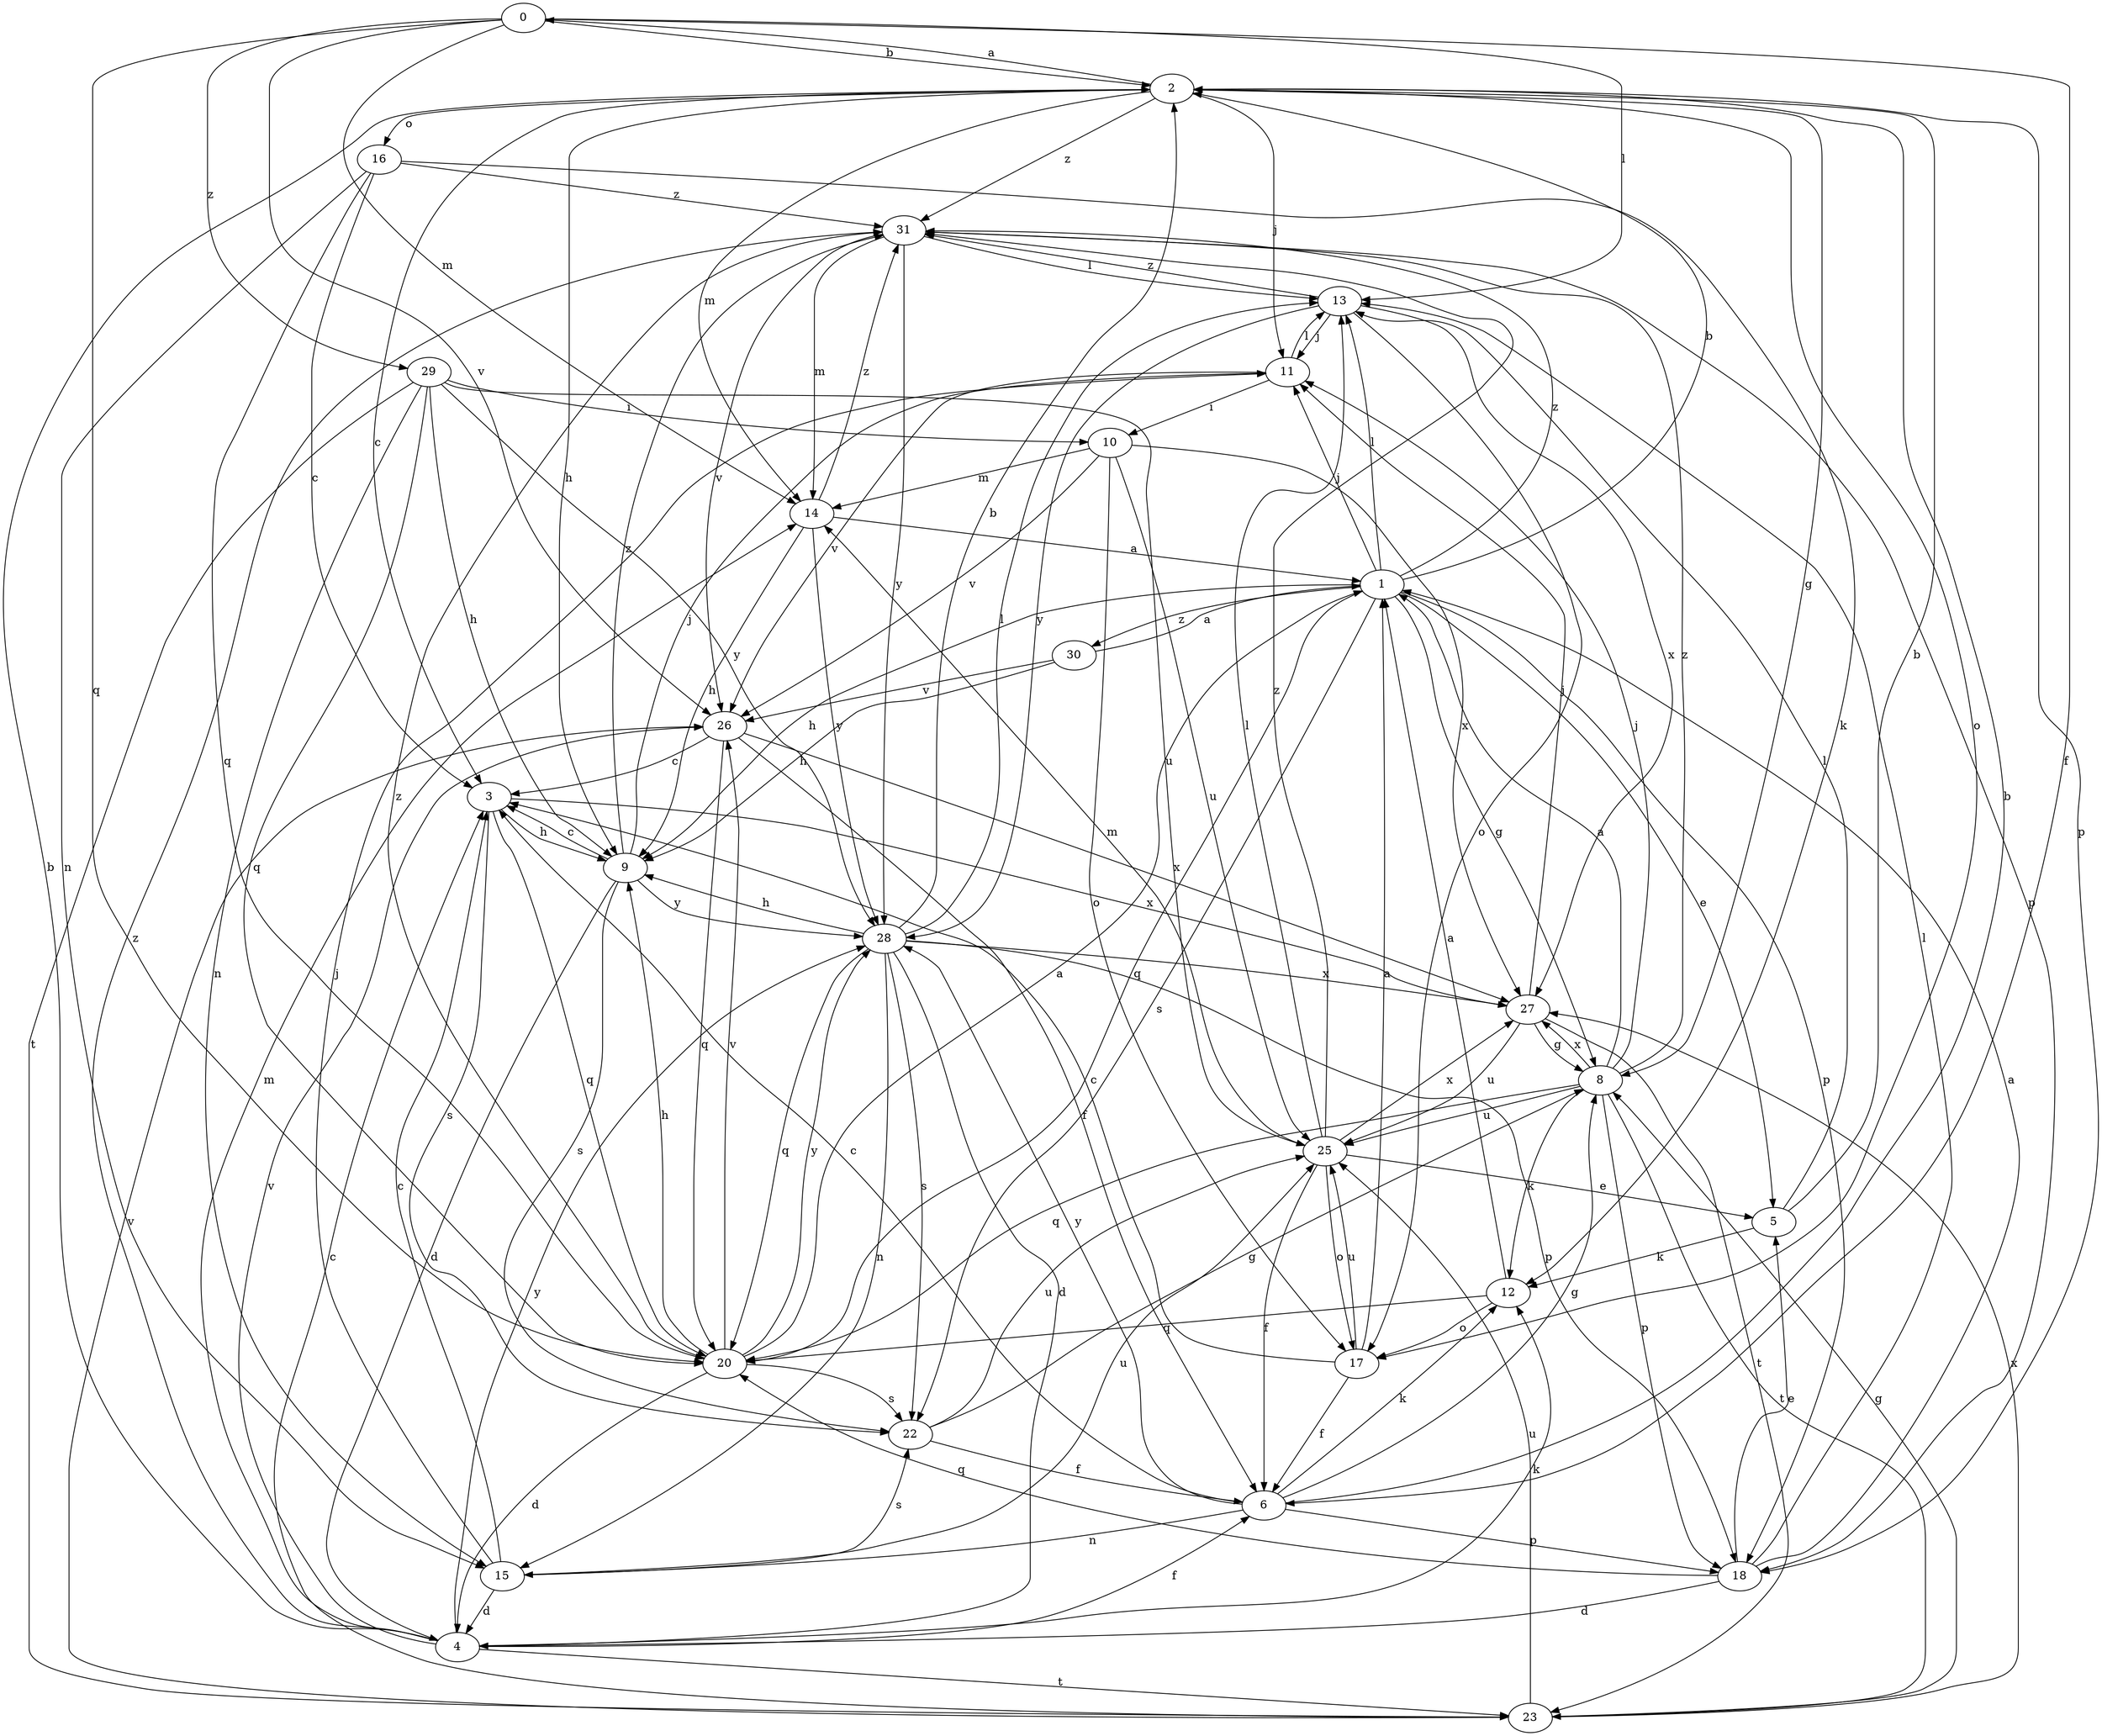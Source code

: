 strict digraph  {
0;
1;
2;
3;
4;
5;
6;
8;
9;
10;
11;
12;
13;
14;
15;
16;
17;
18;
20;
22;
23;
25;
26;
27;
28;
29;
30;
31;
0 -> 2  [label=b];
0 -> 6  [label=f];
0 -> 13  [label=l];
0 -> 14  [label=m];
0 -> 20  [label=q];
0 -> 26  [label=v];
0 -> 29  [label=z];
1 -> 2  [label=b];
1 -> 5  [label=e];
1 -> 8  [label=g];
1 -> 9  [label=h];
1 -> 11  [label=j];
1 -> 13  [label=l];
1 -> 18  [label=p];
1 -> 20  [label=q];
1 -> 22  [label=s];
1 -> 30  [label=z];
1 -> 31  [label=z];
2 -> 0  [label=a];
2 -> 3  [label=c];
2 -> 8  [label=g];
2 -> 9  [label=h];
2 -> 11  [label=j];
2 -> 14  [label=m];
2 -> 16  [label=o];
2 -> 17  [label=o];
2 -> 18  [label=p];
2 -> 31  [label=z];
3 -> 9  [label=h];
3 -> 20  [label=q];
3 -> 22  [label=s];
3 -> 27  [label=x];
4 -> 2  [label=b];
4 -> 6  [label=f];
4 -> 12  [label=k];
4 -> 14  [label=m];
4 -> 23  [label=t];
4 -> 26  [label=v];
4 -> 28  [label=y];
4 -> 31  [label=z];
5 -> 2  [label=b];
5 -> 12  [label=k];
5 -> 13  [label=l];
6 -> 2  [label=b];
6 -> 3  [label=c];
6 -> 8  [label=g];
6 -> 12  [label=k];
6 -> 15  [label=n];
6 -> 18  [label=p];
6 -> 28  [label=y];
8 -> 1  [label=a];
8 -> 11  [label=j];
8 -> 12  [label=k];
8 -> 18  [label=p];
8 -> 20  [label=q];
8 -> 23  [label=t];
8 -> 25  [label=u];
8 -> 27  [label=x];
8 -> 31  [label=z];
9 -> 3  [label=c];
9 -> 4  [label=d];
9 -> 11  [label=j];
9 -> 22  [label=s];
9 -> 28  [label=y];
9 -> 31  [label=z];
10 -> 14  [label=m];
10 -> 17  [label=o];
10 -> 25  [label=u];
10 -> 26  [label=v];
10 -> 27  [label=x];
11 -> 10  [label=i];
11 -> 13  [label=l];
11 -> 26  [label=v];
12 -> 1  [label=a];
12 -> 17  [label=o];
12 -> 20  [label=q];
13 -> 11  [label=j];
13 -> 17  [label=o];
13 -> 27  [label=x];
13 -> 28  [label=y];
13 -> 31  [label=z];
14 -> 1  [label=a];
14 -> 9  [label=h];
14 -> 28  [label=y];
14 -> 31  [label=z];
15 -> 3  [label=c];
15 -> 4  [label=d];
15 -> 11  [label=j];
15 -> 22  [label=s];
15 -> 25  [label=u];
16 -> 3  [label=c];
16 -> 12  [label=k];
16 -> 15  [label=n];
16 -> 20  [label=q];
16 -> 31  [label=z];
17 -> 1  [label=a];
17 -> 3  [label=c];
17 -> 6  [label=f];
17 -> 25  [label=u];
18 -> 1  [label=a];
18 -> 4  [label=d];
18 -> 5  [label=e];
18 -> 13  [label=l];
18 -> 20  [label=q];
20 -> 1  [label=a];
20 -> 4  [label=d];
20 -> 9  [label=h];
20 -> 22  [label=s];
20 -> 26  [label=v];
20 -> 28  [label=y];
20 -> 31  [label=z];
22 -> 6  [label=f];
22 -> 8  [label=g];
22 -> 25  [label=u];
23 -> 3  [label=c];
23 -> 8  [label=g];
23 -> 25  [label=u];
23 -> 26  [label=v];
23 -> 27  [label=x];
25 -> 5  [label=e];
25 -> 6  [label=f];
25 -> 13  [label=l];
25 -> 14  [label=m];
25 -> 17  [label=o];
25 -> 27  [label=x];
25 -> 31  [label=z];
26 -> 3  [label=c];
26 -> 6  [label=f];
26 -> 20  [label=q];
26 -> 27  [label=x];
27 -> 8  [label=g];
27 -> 11  [label=j];
27 -> 23  [label=t];
27 -> 25  [label=u];
28 -> 2  [label=b];
28 -> 4  [label=d];
28 -> 9  [label=h];
28 -> 13  [label=l];
28 -> 15  [label=n];
28 -> 18  [label=p];
28 -> 20  [label=q];
28 -> 22  [label=s];
28 -> 27  [label=x];
29 -> 9  [label=h];
29 -> 10  [label=i];
29 -> 15  [label=n];
29 -> 20  [label=q];
29 -> 23  [label=t];
29 -> 25  [label=u];
29 -> 28  [label=y];
30 -> 1  [label=a];
30 -> 9  [label=h];
30 -> 26  [label=v];
31 -> 13  [label=l];
31 -> 14  [label=m];
31 -> 18  [label=p];
31 -> 26  [label=v];
31 -> 28  [label=y];
}
